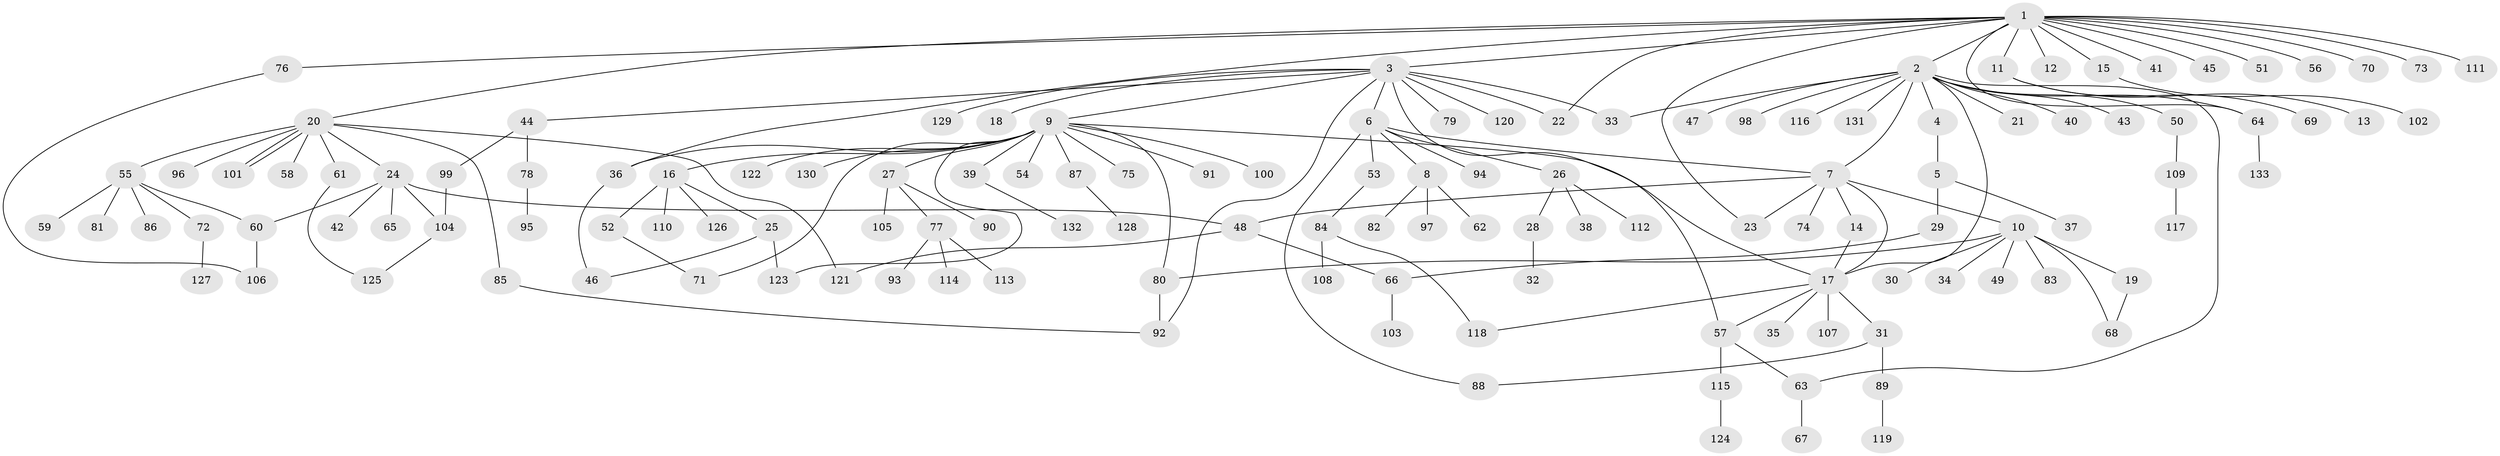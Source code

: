 // coarse degree distribution, {15: 0.010752688172043012, 7: 0.010752688172043012, 1: 0.6989247311827957, 2: 0.17204301075268819, 21: 0.010752688172043012, 12: 0.021505376344086023, 13: 0.010752688172043012, 4: 0.021505376344086023, 3: 0.021505376344086023, 10: 0.010752688172043012, 5: 0.010752688172043012}
// Generated by graph-tools (version 1.1) at 2025/50/03/04/25 21:50:02]
// undirected, 133 vertices, 160 edges
graph export_dot {
graph [start="1"]
  node [color=gray90,style=filled];
  1;
  2;
  3;
  4;
  5;
  6;
  7;
  8;
  9;
  10;
  11;
  12;
  13;
  14;
  15;
  16;
  17;
  18;
  19;
  20;
  21;
  22;
  23;
  24;
  25;
  26;
  27;
  28;
  29;
  30;
  31;
  32;
  33;
  34;
  35;
  36;
  37;
  38;
  39;
  40;
  41;
  42;
  43;
  44;
  45;
  46;
  47;
  48;
  49;
  50;
  51;
  52;
  53;
  54;
  55;
  56;
  57;
  58;
  59;
  60;
  61;
  62;
  63;
  64;
  65;
  66;
  67;
  68;
  69;
  70;
  71;
  72;
  73;
  74;
  75;
  76;
  77;
  78;
  79;
  80;
  81;
  82;
  83;
  84;
  85;
  86;
  87;
  88;
  89;
  90;
  91;
  92;
  93;
  94;
  95;
  96;
  97;
  98;
  99;
  100;
  101;
  102;
  103;
  104;
  105;
  106;
  107;
  108;
  109;
  110;
  111;
  112;
  113;
  114;
  115;
  116;
  117;
  118;
  119;
  120;
  121;
  122;
  123;
  124;
  125;
  126;
  127;
  128;
  129;
  130;
  131;
  132;
  133;
  1 -- 2;
  1 -- 3;
  1 -- 11;
  1 -- 12;
  1 -- 15;
  1 -- 20;
  1 -- 22;
  1 -- 23;
  1 -- 36;
  1 -- 41;
  1 -- 45;
  1 -- 51;
  1 -- 56;
  1 -- 64;
  1 -- 70;
  1 -- 73;
  1 -- 76;
  1 -- 111;
  2 -- 4;
  2 -- 7;
  2 -- 17;
  2 -- 21;
  2 -- 33;
  2 -- 40;
  2 -- 43;
  2 -- 47;
  2 -- 50;
  2 -- 63;
  2 -- 64;
  2 -- 98;
  2 -- 116;
  2 -- 131;
  3 -- 6;
  3 -- 9;
  3 -- 18;
  3 -- 22;
  3 -- 33;
  3 -- 44;
  3 -- 57;
  3 -- 79;
  3 -- 92;
  3 -- 120;
  3 -- 129;
  4 -- 5;
  5 -- 29;
  5 -- 37;
  6 -- 7;
  6 -- 8;
  6 -- 26;
  6 -- 53;
  6 -- 88;
  6 -- 94;
  7 -- 10;
  7 -- 14;
  7 -- 17;
  7 -- 23;
  7 -- 48;
  7 -- 74;
  8 -- 62;
  8 -- 82;
  8 -- 97;
  9 -- 16;
  9 -- 17;
  9 -- 27;
  9 -- 36;
  9 -- 39;
  9 -- 54;
  9 -- 71;
  9 -- 75;
  9 -- 80;
  9 -- 87;
  9 -- 91;
  9 -- 100;
  9 -- 122;
  9 -- 123;
  9 -- 130;
  10 -- 19;
  10 -- 30;
  10 -- 34;
  10 -- 49;
  10 -- 68;
  10 -- 80;
  10 -- 83;
  11 -- 13;
  11 -- 69;
  14 -- 17;
  15 -- 102;
  16 -- 25;
  16 -- 52;
  16 -- 110;
  16 -- 126;
  17 -- 31;
  17 -- 35;
  17 -- 57;
  17 -- 107;
  17 -- 118;
  19 -- 68;
  20 -- 24;
  20 -- 55;
  20 -- 58;
  20 -- 61;
  20 -- 85;
  20 -- 96;
  20 -- 101;
  20 -- 101;
  20 -- 121;
  24 -- 42;
  24 -- 48;
  24 -- 60;
  24 -- 65;
  24 -- 104;
  25 -- 46;
  25 -- 123;
  26 -- 28;
  26 -- 38;
  26 -- 112;
  27 -- 77;
  27 -- 90;
  27 -- 105;
  28 -- 32;
  29 -- 66;
  31 -- 88;
  31 -- 89;
  36 -- 46;
  39 -- 132;
  44 -- 78;
  44 -- 99;
  48 -- 66;
  48 -- 121;
  50 -- 109;
  52 -- 71;
  53 -- 84;
  55 -- 59;
  55 -- 60;
  55 -- 72;
  55 -- 81;
  55 -- 86;
  57 -- 63;
  57 -- 115;
  60 -- 106;
  61 -- 125;
  63 -- 67;
  64 -- 133;
  66 -- 103;
  72 -- 127;
  76 -- 106;
  77 -- 93;
  77 -- 113;
  77 -- 114;
  78 -- 95;
  80 -- 92;
  84 -- 108;
  84 -- 118;
  85 -- 92;
  87 -- 128;
  89 -- 119;
  99 -- 104;
  104 -- 125;
  109 -- 117;
  115 -- 124;
}
